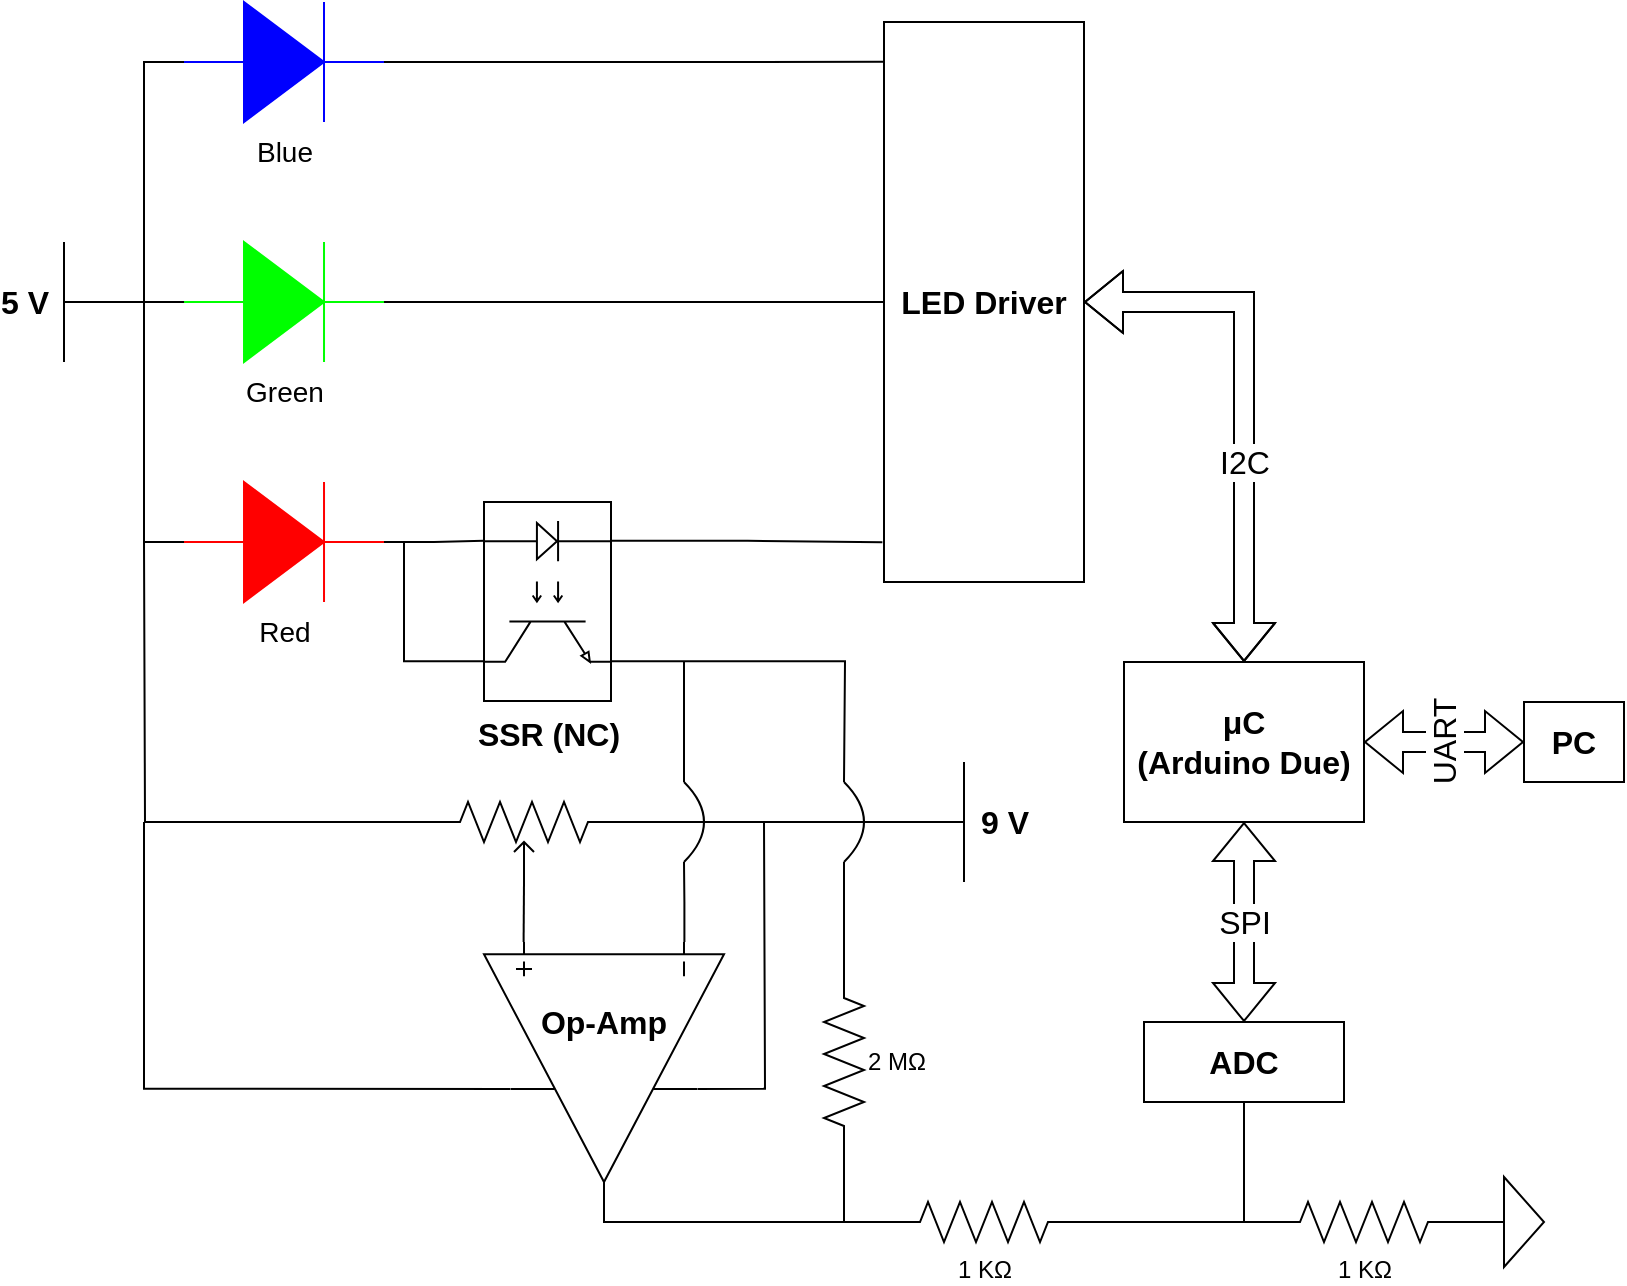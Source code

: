 <mxfile version="21.5.0" type="google">
  <diagram name="Page-1" id="7e0a89b8-554c-2b80-1dc8-d5c74ca68de4">
    <mxGraphModel grid="1" page="1" gridSize="10" guides="1" tooltips="1" connect="1" arrows="1" fold="1" pageScale="1" pageWidth="1100" pageHeight="850" background="none" math="0" shadow="0">
      <root>
        <mxCell id="0" />
        <mxCell id="1" parent="0" />
        <mxCell id="jCyZXEUsH9rYNHKobv1J-4" style="edgeStyle=orthogonalEdgeStyle;rounded=0;orthogonalLoop=1;jettySize=auto;html=1;exitX=0;exitY=0.5;exitDx=0;exitDy=0;exitPerimeter=0;entryX=0;entryY=0.5;entryDx=0;entryDy=0;entryPerimeter=0;endArrow=none;endFill=0;" edge="1" parent="1">
          <mxGeometry relative="1" as="geometry">
            <Array as="points">
              <mxPoint x="190" y="80" />
              <mxPoint x="190" y="320" />
            </Array>
            <mxPoint x="240" y="80" as="sourcePoint" />
            <mxPoint x="240.01" y="320" as="targetPoint" />
          </mxGeometry>
        </mxCell>
        <mxCell id="jCyZXEUsH9rYNHKobv1J-45" style="edgeStyle=orthogonalEdgeStyle;rounded=0;orthogonalLoop=1;jettySize=auto;html=1;exitX=1;exitY=0.5;exitDx=0;exitDy=0;exitPerimeter=0;entryX=0.008;entryY=0.071;entryDx=0;entryDy=0;entryPerimeter=0;fontSize=16;endArrow=none;endFill=0;" edge="1" parent="1" source="jCyZXEUsH9rYNHKobv1J-1" target="jCyZXEUsH9rYNHKobv1J-40">
          <mxGeometry relative="1" as="geometry" />
        </mxCell>
        <mxCell id="jCyZXEUsH9rYNHKobv1J-1" value="&lt;font style=&quot;font-size: 14px;&quot;&gt;Blue&lt;br&gt;&lt;/font&gt;" style="pointerEvents=1;fillColor=strokeColor;verticalLabelPosition=bottom;shadow=0;dashed=0;align=center;html=1;verticalAlign=top;shape=mxgraph.electrical.diodes.diode;direction=east;rotation=0;strokeColor=#0000FF;fontColor=#000000;" vertex="1" parent="1">
          <mxGeometry x="210" y="50" width="100" height="60" as="geometry" />
        </mxCell>
        <mxCell id="jCyZXEUsH9rYNHKobv1J-42" style="edgeStyle=orthogonalEdgeStyle;rounded=0;orthogonalLoop=1;jettySize=auto;html=1;exitX=1;exitY=0.5;exitDx=0;exitDy=0;exitPerimeter=0;entryX=0;entryY=0.5;entryDx=0;entryDy=0;fontSize=16;endArrow=none;endFill=0;" edge="1" parent="1" source="jCyZXEUsH9rYNHKobv1J-2" target="jCyZXEUsH9rYNHKobv1J-40">
          <mxGeometry relative="1" as="geometry" />
        </mxCell>
        <mxCell id="jCyZXEUsH9rYNHKobv1J-2" value="&lt;font style=&quot;font-size: 14px;&quot;&gt;Green&lt;br&gt;&lt;/font&gt;" style="pointerEvents=1;fillColor=strokeColor;verticalLabelPosition=bottom;shadow=0;dashed=0;align=center;html=1;verticalAlign=top;shape=mxgraph.electrical.diodes.diode;direction=east;rotation=0;fontColor=#000000;strokeColor=#00FF00;" vertex="1" parent="1">
          <mxGeometry x="210.01" y="170" width="100" height="60" as="geometry" />
        </mxCell>
        <mxCell id="jCyZXEUsH9rYNHKobv1J-13" style="edgeStyle=orthogonalEdgeStyle;rounded=0;orthogonalLoop=1;jettySize=auto;html=1;exitX=1;exitY=0.5;exitDx=0;exitDy=0;exitPerimeter=0;entryX=0.195;entryY=0;entryDx=0;entryDy=0;entryPerimeter=0;endArrow=none;endFill=0;" edge="1" parent="1" source="jCyZXEUsH9rYNHKobv1J-3" target="jCyZXEUsH9rYNHKobv1J-11">
          <mxGeometry relative="1" as="geometry" />
        </mxCell>
        <mxCell id="jCyZXEUsH9rYNHKobv1J-14" style="edgeStyle=orthogonalEdgeStyle;rounded=0;orthogonalLoop=1;jettySize=auto;html=1;exitX=1;exitY=0.5;exitDx=0;exitDy=0;exitPerimeter=0;entryX=0.8;entryY=0;entryDx=0;entryDy=0;entryPerimeter=0;endArrow=none;endFill=0;" edge="1" parent="1" source="jCyZXEUsH9rYNHKobv1J-3" target="jCyZXEUsH9rYNHKobv1J-11">
          <mxGeometry relative="1" as="geometry">
            <Array as="points">
              <mxPoint x="320" y="320" />
              <mxPoint x="320" y="380" />
            </Array>
          </mxGeometry>
        </mxCell>
        <mxCell id="jCyZXEUsH9rYNHKobv1J-3" value="&lt;font style=&quot;font-size: 14px;&quot;&gt;Red&lt;br&gt;&lt;/font&gt;" style="pointerEvents=1;fillColor=strokeColor;verticalLabelPosition=bottom;shadow=0;dashed=0;align=center;html=1;verticalAlign=top;shape=mxgraph.electrical.diodes.diode;direction=east;rotation=0;strokeColor=#FF0000;fontColor=#000000;" vertex="1" parent="1">
          <mxGeometry x="210.01" y="290" width="100" height="60" as="geometry" />
        </mxCell>
        <mxCell id="jCyZXEUsH9rYNHKobv1J-10" style="edgeStyle=orthogonalEdgeStyle;rounded=0;orthogonalLoop=1;jettySize=auto;html=1;exitX=0.5;exitY=0;exitDx=0;exitDy=0;exitPerimeter=0;entryX=0;entryY=0.5;entryDx=0;entryDy=0;entryPerimeter=0;endArrow=none;endFill=0;" edge="1" parent="1" source="jCyZXEUsH9rYNHKobv1J-9" target="jCyZXEUsH9rYNHKobv1J-2">
          <mxGeometry relative="1" as="geometry" />
        </mxCell>
        <mxCell id="jCyZXEUsH9rYNHKobv1J-9" value="5 V" style="verticalLabelPosition=middle;verticalAlign=middle;shape=mxgraph.electrical.signal_sources.vdd;shadow=0;dashed=0;align=center;strokeWidth=1;fontSize=16;html=1;flipV=1;fontStyle=1;direction=south;labelPosition=left;" vertex="1" parent="1">
          <mxGeometry x="150" y="170" width="40" height="60" as="geometry" />
        </mxCell>
        <mxCell id="jCyZXEUsH9rYNHKobv1J-33" style="edgeStyle=orthogonalEdgeStyle;rounded=0;orthogonalLoop=1;jettySize=auto;html=1;exitX=0.8;exitY=1;exitDx=0;exitDy=0;exitPerimeter=0;fontSize=12;endArrow=none;endFill=0;" edge="1" parent="1" source="jCyZXEUsH9rYNHKobv1J-11">
          <mxGeometry relative="1" as="geometry">
            <mxPoint x="540" y="440" as="targetPoint" />
          </mxGeometry>
        </mxCell>
        <mxCell id="jCyZXEUsH9rYNHKobv1J-44" style="edgeStyle=orthogonalEdgeStyle;rounded=0;orthogonalLoop=1;jettySize=auto;html=1;exitX=0.195;exitY=1;exitDx=0;exitDy=0;exitPerimeter=0;entryX=-0.008;entryY=0.929;entryDx=0;entryDy=0;entryPerimeter=0;fontSize=16;endArrow=none;endFill=0;" edge="1" parent="1" source="jCyZXEUsH9rYNHKobv1J-11" target="jCyZXEUsH9rYNHKobv1J-40">
          <mxGeometry relative="1" as="geometry" />
        </mxCell>
        <mxCell id="jCyZXEUsH9rYNHKobv1J-11" value="&lt;font style=&quot;font-size: 16px;&quot;&gt;&lt;b&gt;SSR (NC)&lt;/b&gt;&lt;/font&gt;" style="verticalLabelPosition=bottom;shadow=0;dashed=0;align=center;html=1;verticalAlign=top;shape=mxgraph.electrical.opto_electronics.opto-coupler;direction=south;flipH=1;" vertex="1" parent="1">
          <mxGeometry x="360" y="300" width="63.5" height="99.5" as="geometry" />
        </mxCell>
        <mxCell id="jCyZXEUsH9rYNHKobv1J-24" style="edgeStyle=orthogonalEdgeStyle;rounded=0;orthogonalLoop=1;jettySize=auto;html=1;exitX=0.612;exitY=0.89;exitDx=0;exitDy=0;exitPerimeter=0;fontSize=12;endArrow=none;endFill=0;" edge="1" parent="1" source="jCyZXEUsH9rYNHKobv1J-15">
          <mxGeometry relative="1" as="geometry">
            <mxPoint x="190" y="460" as="targetPoint" />
            <Array as="points">
              <mxPoint x="190" y="593" />
            </Array>
          </mxGeometry>
        </mxCell>
        <mxCell id="jCyZXEUsH9rYNHKobv1J-27" style="edgeStyle=orthogonalEdgeStyle;rounded=0;orthogonalLoop=1;jettySize=auto;html=1;exitX=0.612;exitY=0.11;exitDx=0;exitDy=0;exitPerimeter=0;fontSize=12;endArrow=none;endFill=0;" edge="1" parent="1" source="jCyZXEUsH9rYNHKobv1J-15">
          <mxGeometry relative="1" as="geometry">
            <mxPoint x="500" y="460" as="targetPoint" />
          </mxGeometry>
        </mxCell>
        <mxCell id="jCyZXEUsH9rYNHKobv1J-31" style="edgeStyle=orthogonalEdgeStyle;rounded=0;orthogonalLoop=1;jettySize=auto;html=1;exitX=0;exitY=0.165;exitDx=0;exitDy=0;exitPerimeter=0;fontSize=12;endArrow=none;endFill=0;" edge="1" parent="1" source="jCyZXEUsH9rYNHKobv1J-15">
          <mxGeometry relative="1" as="geometry">
            <mxPoint x="460" y="480" as="targetPoint" />
          </mxGeometry>
        </mxCell>
        <mxCell id="jCyZXEUsH9rYNHKobv1J-15" value="" style="verticalLabelPosition=bottom;shadow=0;dashed=0;align=center;html=1;verticalAlign=top;shape=mxgraph.electrical.abstract.operational_amp_1;direction=south;" vertex="1" parent="1">
          <mxGeometry x="360" y="520" width="120" height="120" as="geometry" />
        </mxCell>
        <mxCell id="jCyZXEUsH9rYNHKobv1J-32" style="edgeStyle=orthogonalEdgeStyle;rounded=0;orthogonalLoop=1;jettySize=auto;html=1;exitX=1;exitY=0.5;exitDx=0;exitDy=0;exitPerimeter=0;fontSize=12;endArrow=none;endFill=0;" edge="1" parent="1" source="jCyZXEUsH9rYNHKobv1J-18">
          <mxGeometry relative="1" as="geometry">
            <mxPoint x="540" y="480" as="targetPoint" />
          </mxGeometry>
        </mxCell>
        <mxCell id="jCyZXEUsH9rYNHKobv1J-35" style="edgeStyle=orthogonalEdgeStyle;rounded=0;orthogonalLoop=1;jettySize=auto;html=1;exitX=0;exitY=0.5;exitDx=0;exitDy=0;exitPerimeter=0;entryX=1;entryY=0.5;entryDx=0;entryDy=0;entryPerimeter=0;fontSize=12;endArrow=none;endFill=0;" edge="1" parent="1" source="jCyZXEUsH9rYNHKobv1J-18" target="jCyZXEUsH9rYNHKobv1J-15">
          <mxGeometry relative="1" as="geometry" />
        </mxCell>
        <mxCell id="jCyZXEUsH9rYNHKobv1J-18" value="&lt;span style=&quot;&quot;&gt;2&amp;nbsp;MΩ&lt;/span&gt;" style="pointerEvents=1;verticalLabelPosition=middle;shadow=0;dashed=0;align=left;html=1;verticalAlign=middle;shape=mxgraph.electrical.resistors.resistor_2;fontSize=12;direction=north;labelPosition=right;" vertex="1" parent="1">
          <mxGeometry x="530" y="530" width="20" height="100" as="geometry" />
        </mxCell>
        <mxCell id="jCyZXEUsH9rYNHKobv1J-22" style="edgeStyle=orthogonalEdgeStyle;rounded=0;orthogonalLoop=1;jettySize=auto;html=1;exitX=0.5;exitY=1;exitDx=0;exitDy=0;exitPerimeter=0;entryX=0;entryY=0.835;entryDx=0;entryDy=0;entryPerimeter=0;fontSize=12;endArrow=none;endFill=0;" edge="1" parent="1" source="jCyZXEUsH9rYNHKobv1J-19" target="jCyZXEUsH9rYNHKobv1J-15">
          <mxGeometry relative="1" as="geometry" />
        </mxCell>
        <mxCell id="jCyZXEUsH9rYNHKobv1J-23" style="edgeStyle=orthogonalEdgeStyle;rounded=0;orthogonalLoop=1;jettySize=auto;html=1;exitX=0;exitY=0.25;exitDx=0;exitDy=0;exitPerimeter=0;fontSize=12;endArrow=none;endFill=0;" edge="1" parent="1" source="jCyZXEUsH9rYNHKobv1J-19">
          <mxGeometry relative="1" as="geometry">
            <mxPoint x="190" y="320" as="targetPoint" />
            <mxPoint x="360" y="460" as="sourcePoint" />
          </mxGeometry>
        </mxCell>
        <mxCell id="jCyZXEUsH9rYNHKobv1J-39" style="edgeStyle=orthogonalEdgeStyle;rounded=0;orthogonalLoop=1;jettySize=auto;html=1;exitX=1;exitY=0.25;exitDx=0;exitDy=0;exitPerimeter=0;entryX=0.5;entryY=0;entryDx=0;entryDy=0;entryPerimeter=0;fontSize=12;endArrow=none;endFill=0;" edge="1" parent="1" source="jCyZXEUsH9rYNHKobv1J-19" target="jCyZXEUsH9rYNHKobv1J-36">
          <mxGeometry relative="1" as="geometry" />
        </mxCell>
        <mxCell id="jCyZXEUsH9rYNHKobv1J-19" value="" style="pointerEvents=1;verticalLabelPosition=bottom;shadow=0;dashed=0;align=center;html=1;verticalAlign=top;shape=mxgraph.electrical.resistors.potentiometer_2;rotation=-90;direction=south;" vertex="1" parent="1">
          <mxGeometry x="360" y="420" width="40" height="100" as="geometry" />
        </mxCell>
        <mxCell id="jCyZXEUsH9rYNHKobv1J-20" style="edgeStyle=orthogonalEdgeStyle;rounded=0;orthogonalLoop=1;jettySize=auto;html=1;exitX=0.5;exitY=1;exitDx=0;exitDy=0;exitPerimeter=0;fontSize=12;endArrow=none;endFill=0;" edge="1" parent="1" source="jCyZXEUsH9rYNHKobv1J-19" target="jCyZXEUsH9rYNHKobv1J-19">
          <mxGeometry relative="1" as="geometry" />
        </mxCell>
        <mxCell id="jCyZXEUsH9rYNHKobv1J-29" value="" style="endArrow=none;html=1;strokeWidth=1;fontSize=16;curved=1;" edge="1" parent="1">
          <mxGeometry width="100" relative="1" as="geometry">
            <mxPoint x="460" y="440" as="sourcePoint" />
            <mxPoint x="460" y="480" as="targetPoint" />
            <Array as="points">
              <mxPoint x="480" y="460" />
            </Array>
          </mxGeometry>
        </mxCell>
        <mxCell id="jCyZXEUsH9rYNHKobv1J-30" value="" style="endArrow=none;html=1;strokeWidth=1;fontSize=16;curved=1;" edge="1" parent="1">
          <mxGeometry width="100" relative="1" as="geometry">
            <mxPoint x="540" y="440" as="sourcePoint" />
            <mxPoint x="540" y="480" as="targetPoint" />
            <Array as="points">
              <mxPoint x="560" y="460" />
            </Array>
          </mxGeometry>
        </mxCell>
        <mxCell id="jCyZXEUsH9rYNHKobv1J-34" value="" style="endArrow=none;html=1;rounded=0;fontSize=12;" edge="1" parent="1">
          <mxGeometry width="50" height="50" relative="1" as="geometry">
            <mxPoint x="460" y="440" as="sourcePoint" />
            <mxPoint x="460" y="380" as="targetPoint" />
          </mxGeometry>
        </mxCell>
        <mxCell id="jCyZXEUsH9rYNHKobv1J-36" value="9 V" style="verticalLabelPosition=middle;verticalAlign=middle;shape=mxgraph.electrical.signal_sources.vdd;shadow=0;dashed=0;align=center;strokeWidth=1;fontSize=16;html=1;flipV=1;fontStyle=1;direction=south;labelPosition=right;flipH=1;" vertex="1" parent="1">
          <mxGeometry x="560" y="430" width="40" height="60" as="geometry" />
        </mxCell>
        <mxCell id="jCyZXEUsH9rYNHKobv1J-51" style="edgeStyle=orthogonalEdgeStyle;rounded=0;orthogonalLoop=1;jettySize=auto;html=1;exitX=1;exitY=0.5;exitDx=0;exitDy=0;entryX=0.5;entryY=0;entryDx=0;entryDy=0;fontSize=16;endArrow=block;endFill=0;shape=flexArrow;startArrow=block;" edge="1" parent="1" source="jCyZXEUsH9rYNHKobv1J-40" target="jCyZXEUsH9rYNHKobv1J-49">
          <mxGeometry relative="1" as="geometry" />
        </mxCell>
        <mxCell id="jCyZXEUsH9rYNHKobv1J-53" value="I2C" style="edgeLabel;html=1;align=center;verticalAlign=middle;resizable=0;points=[];fontSize=16;" connectable="0" vertex="1" parent="jCyZXEUsH9rYNHKobv1J-51">
          <mxGeometry x="0.368" y="-1" relative="1" as="geometry">
            <mxPoint x="1" y="-18" as="offset" />
          </mxGeometry>
        </mxCell>
        <mxCell id="jCyZXEUsH9rYNHKobv1J-40" value="&lt;b&gt;&lt;font style=&quot;font-size: 16px;&quot;&gt;LED Driver&lt;/font&gt;&lt;/b&gt;" style="rounded=0;whiteSpace=wrap;html=1;fontSize=12;" vertex="1" parent="1">
          <mxGeometry x="560" y="60" width="100" height="280" as="geometry" />
        </mxCell>
        <mxCell id="jCyZXEUsH9rYNHKobv1J-52" style="edgeStyle=orthogonalEdgeStyle;rounded=0;orthogonalLoop=1;jettySize=auto;html=1;exitX=0.5;exitY=0;exitDx=0;exitDy=0;entryX=0.5;entryY=1;entryDx=0;entryDy=0;fontSize=16;endArrow=block;endFill=0;shape=flexArrow;startArrow=block;" edge="1" parent="1" source="jCyZXEUsH9rYNHKobv1J-46" target="jCyZXEUsH9rYNHKobv1J-49">
          <mxGeometry relative="1" as="geometry" />
        </mxCell>
        <mxCell id="jCyZXEUsH9rYNHKobv1J-54" value="SPI" style="edgeLabel;html=1;align=center;verticalAlign=middle;resizable=0;points=[];fontSize=16;" connectable="0" vertex="1" parent="jCyZXEUsH9rYNHKobv1J-52">
          <mxGeometry x="0.346" relative="1" as="geometry">
            <mxPoint y="17" as="offset" />
          </mxGeometry>
        </mxCell>
        <mxCell id="jCyZXEUsH9rYNHKobv1J-46" value="&lt;b&gt;&lt;font style=&quot;font-size: 16px;&quot;&gt;ADC&lt;/font&gt;&lt;/b&gt;" style="rounded=0;whiteSpace=wrap;html=1;fontSize=12;" vertex="1" parent="1">
          <mxGeometry x="690" y="560" width="100" height="40" as="geometry" />
        </mxCell>
        <mxCell id="jCyZXEUsH9rYNHKobv1J-47" style="edgeStyle=orthogonalEdgeStyle;rounded=0;orthogonalLoop=1;jettySize=auto;html=1;exitX=0.5;exitY=1;exitDx=0;exitDy=0;fontSize=16;endArrow=none;endFill=0;" edge="1" parent="1" source="jCyZXEUsH9rYNHKobv1J-46" target="jCyZXEUsH9rYNHKobv1J-46">
          <mxGeometry relative="1" as="geometry" />
        </mxCell>
        <mxCell id="UmZSst5pgsT_Fpy8Iapg-12" value="UART" style="edgeStyle=orthogonalEdgeStyle;shape=flexArrow;rounded=0;orthogonalLoop=1;jettySize=auto;html=1;strokeColor=default;fontSize=16;fontColor=#000000;startArrow=block;endArrow=block;endFill=0;horizontal=0;" edge="1" parent="1" source="jCyZXEUsH9rYNHKobv1J-49" target="UmZSst5pgsT_Fpy8Iapg-11">
          <mxGeometry relative="1" as="geometry" />
        </mxCell>
        <mxCell id="jCyZXEUsH9rYNHKobv1J-49" value="&lt;span style=&quot;font-size: 16px;&quot;&gt;&lt;b&gt;μC&lt;br&gt;(Arduino Due)&lt;br&gt;&lt;/b&gt;&lt;/span&gt;" style="rounded=0;whiteSpace=wrap;html=1;fontSize=12;" vertex="1" parent="1">
          <mxGeometry x="680" y="380" width="120" height="80" as="geometry" />
        </mxCell>
        <mxCell id="UmZSst5pgsT_Fpy8Iapg-1" value="&lt;b&gt;&lt;font style=&quot;font-size: 16px;&quot;&gt;Op-Amp&lt;/font&gt;&lt;/b&gt;" style="rounded=0;whiteSpace=wrap;html=1;fontSize=12;strokeColor=none;fillColor=none;" vertex="1" parent="1">
          <mxGeometry x="370" y="540" width="100" height="40" as="geometry" />
        </mxCell>
        <mxCell id="UmZSst5pgsT_Fpy8Iapg-4" style="edgeStyle=orthogonalEdgeStyle;rounded=0;orthogonalLoop=1;jettySize=auto;html=1;exitX=1;exitY=0.5;exitDx=0;exitDy=0;exitPerimeter=0;entryX=0;entryY=0.5;entryDx=0;entryDy=0;entryPerimeter=0;fontSize=16;fontColor=#000000;strokeColor=default;endArrow=none;endFill=0;" edge="1" parent="1" source="UmZSst5pgsT_Fpy8Iapg-2" target="UmZSst5pgsT_Fpy8Iapg-3">
          <mxGeometry relative="1" as="geometry" />
        </mxCell>
        <mxCell id="UmZSst5pgsT_Fpy8Iapg-5" style="edgeStyle=orthogonalEdgeStyle;rounded=0;orthogonalLoop=1;jettySize=auto;html=1;exitX=0;exitY=0.5;exitDx=0;exitDy=0;exitPerimeter=0;strokeColor=default;fontSize=16;fontColor=#000000;endArrow=none;endFill=0;" edge="1" parent="1" source="UmZSst5pgsT_Fpy8Iapg-2">
          <mxGeometry relative="1" as="geometry">
            <mxPoint x="540" y="660" as="targetPoint" />
          </mxGeometry>
        </mxCell>
        <mxCell id="UmZSst5pgsT_Fpy8Iapg-2" value="&lt;span style=&quot;&quot;&gt;1 KΩ&lt;/span&gt;" style="pointerEvents=1;verticalLabelPosition=bottom;shadow=0;dashed=0;align=center;html=1;verticalAlign=top;shape=mxgraph.electrical.resistors.resistor_2;fontSize=12;direction=east;labelPosition=center;horizontal=1;" vertex="1" parent="1">
          <mxGeometry x="560" y="650" width="100" height="20" as="geometry" />
        </mxCell>
        <mxCell id="UmZSst5pgsT_Fpy8Iapg-3" value="&lt;span style=&quot;&quot;&gt;1 KΩ&lt;/span&gt;" style="pointerEvents=1;verticalLabelPosition=bottom;shadow=0;dashed=0;align=center;html=1;verticalAlign=top;shape=mxgraph.electrical.resistors.resistor_2;fontSize=12;direction=east;labelPosition=center;horizontal=1;" vertex="1" parent="1">
          <mxGeometry x="750" y="650" width="100" height="20" as="geometry" />
        </mxCell>
        <mxCell id="UmZSst5pgsT_Fpy8Iapg-7" value="" style="endArrow=none;html=1;rounded=0;strokeColor=default;fontSize=16;fontColor=#000000;entryX=0.5;entryY=1;entryDx=0;entryDy=0;" edge="1" parent="1" target="jCyZXEUsH9rYNHKobv1J-46">
          <mxGeometry width="50" height="50" relative="1" as="geometry">
            <mxPoint x="740" y="660" as="sourcePoint" />
            <mxPoint x="500" y="390" as="targetPoint" />
          </mxGeometry>
        </mxCell>
        <mxCell id="UmZSst5pgsT_Fpy8Iapg-9" value="" style="edgeStyle=orthogonalEdgeStyle;rounded=0;orthogonalLoop=1;jettySize=auto;html=1;strokeColor=default;fontSize=16;fontColor=#000000;endArrow=none;endFill=0;" edge="1" parent="1" source="UmZSst5pgsT_Fpy8Iapg-8" target="UmZSst5pgsT_Fpy8Iapg-3">
          <mxGeometry relative="1" as="geometry" />
        </mxCell>
        <mxCell id="UmZSst5pgsT_Fpy8Iapg-8" value="" style="pointerEvents=1;verticalLabelPosition=bottom;shadow=0;dashed=0;align=center;html=1;verticalAlign=top;shape=mxgraph.electrical.signal_sources.signal_ground;strokeColor=#000000;fontSize=16;fontColor=#000000;fillColor=none;direction=north;" vertex="1" parent="1">
          <mxGeometry x="860" y="637.5" width="30" height="45" as="geometry" />
        </mxCell>
        <mxCell id="UmZSst5pgsT_Fpy8Iapg-11" value="&lt;span style=&quot;font-size: 16px;&quot;&gt;&lt;b&gt;PC&lt;br&gt;&lt;/b&gt;&lt;/span&gt;" style="rounded=0;whiteSpace=wrap;html=1;fontSize=12;" vertex="1" parent="1">
          <mxGeometry x="880" y="400" width="50" height="40" as="geometry" />
        </mxCell>
      </root>
    </mxGraphModel>
  </diagram>
</mxfile>
